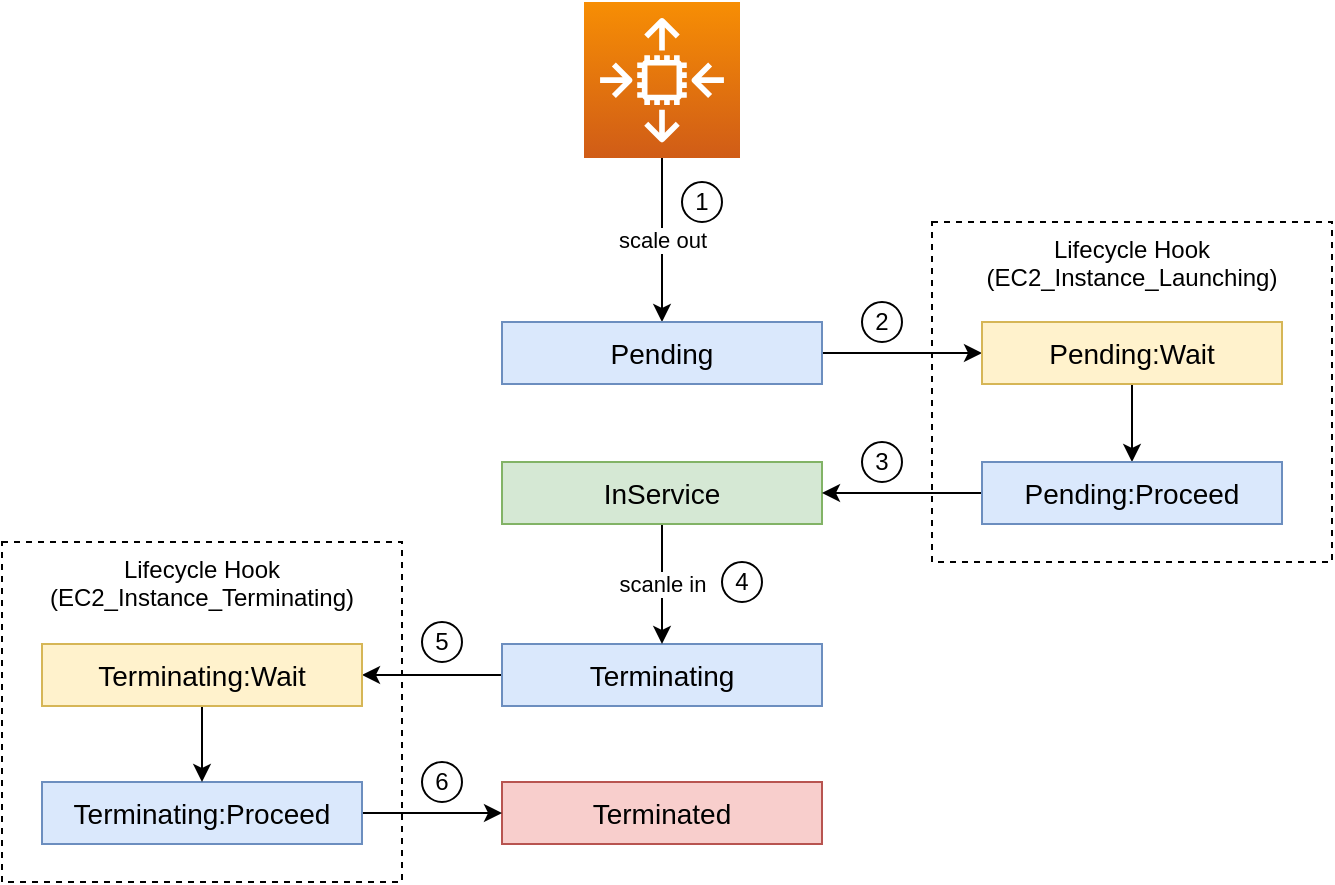 <mxfile version="21.5.1" type="device">
  <diagram name="Page-1" id="cKKAR5KbAFV18_qn8ZWi">
    <mxGraphModel dx="537" dy="573" grid="1" gridSize="10" guides="1" tooltips="1" connect="1" arrows="1" fold="1" page="1" pageScale="1" pageWidth="827" pageHeight="1169" math="0" shadow="0">
      <root>
        <mxCell id="0" />
        <mxCell id="1" parent="0" />
        <mxCell id="IkU8lw08QX-Zz79hLdik-12" value="scale out" style="edgeStyle=orthogonalEdgeStyle;rounded=0;orthogonalLoop=1;jettySize=auto;html=1;entryX=0.5;entryY=0;entryDx=0;entryDy=0;" edge="1" parent="1" source="IkU8lw08QX-Zz79hLdik-1" target="IkU8lw08QX-Zz79hLdik-2">
          <mxGeometry relative="1" as="geometry" />
        </mxCell>
        <mxCell id="IkU8lw08QX-Zz79hLdik-1" value="" style="sketch=0;points=[[0,0,0],[0.25,0,0],[0.5,0,0],[0.75,0,0],[1,0,0],[0,1,0],[0.25,1,0],[0.5,1,0],[0.75,1,0],[1,1,0],[0,0.25,0],[0,0.5,0],[0,0.75,0],[1,0.25,0],[1,0.5,0],[1,0.75,0]];outlineConnect=0;fontColor=#232F3E;gradientColor=#F78E04;gradientDirection=north;fillColor=#D05C17;strokeColor=#ffffff;dashed=0;verticalLabelPosition=bottom;verticalAlign=top;align=center;html=1;fontSize=12;fontStyle=0;aspect=fixed;shape=mxgraph.aws4.resourceIcon;resIcon=mxgraph.aws4.auto_scaling2;" vertex="1" parent="1">
          <mxGeometry x="401" y="170" width="78" height="78" as="geometry" />
        </mxCell>
        <mxCell id="IkU8lw08QX-Zz79hLdik-13" style="edgeStyle=orthogonalEdgeStyle;rounded=0;orthogonalLoop=1;jettySize=auto;html=1;entryX=0;entryY=0.5;entryDx=0;entryDy=0;" edge="1" parent="1" source="IkU8lw08QX-Zz79hLdik-2" target="IkU8lw08QX-Zz79hLdik-4">
          <mxGeometry relative="1" as="geometry" />
        </mxCell>
        <mxCell id="IkU8lw08QX-Zz79hLdik-2" value="Pending" style="rounded=0;whiteSpace=wrap;html=1;fontSize=14;fillColor=#dae8fc;strokeColor=#6c8ebf;" vertex="1" parent="1">
          <mxGeometry x="360" y="330" width="160" height="31" as="geometry" />
        </mxCell>
        <mxCell id="IkU8lw08QX-Zz79hLdik-19" style="edgeStyle=orthogonalEdgeStyle;rounded=0;orthogonalLoop=1;jettySize=auto;html=1;entryX=1;entryY=0.5;entryDx=0;entryDy=0;" edge="1" parent="1" source="IkU8lw08QX-Zz79hLdik-3" target="IkU8lw08QX-Zz79hLdik-17">
          <mxGeometry relative="1" as="geometry" />
        </mxCell>
        <mxCell id="IkU8lw08QX-Zz79hLdik-3" value="Terminating" style="rounded=0;whiteSpace=wrap;html=1;fontSize=14;fillColor=#dae8fc;strokeColor=#6c8ebf;" vertex="1" parent="1">
          <mxGeometry x="360" y="491" width="160" height="31" as="geometry" />
        </mxCell>
        <mxCell id="IkU8lw08QX-Zz79hLdik-14" style="edgeStyle=orthogonalEdgeStyle;rounded=0;orthogonalLoop=1;jettySize=auto;html=1;" edge="1" parent="1" source="IkU8lw08QX-Zz79hLdik-4" target="IkU8lw08QX-Zz79hLdik-11">
          <mxGeometry relative="1" as="geometry" />
        </mxCell>
        <mxCell id="IkU8lw08QX-Zz79hLdik-4" value="Pending:Wait" style="rounded=0;whiteSpace=wrap;html=1;fontSize=14;fillColor=#fff2cc;strokeColor=#d6b656;" vertex="1" parent="1">
          <mxGeometry x="600" y="330" width="150" height="31" as="geometry" />
        </mxCell>
        <mxCell id="IkU8lw08QX-Zz79hLdik-5" value="Terminated" style="rounded=0;whiteSpace=wrap;html=1;fontSize=14;fillColor=#f8cecc;strokeColor=#b85450;" vertex="1" parent="1">
          <mxGeometry x="360" y="560" width="160" height="31" as="geometry" />
        </mxCell>
        <mxCell id="IkU8lw08QX-Zz79hLdik-18" value="scanle in" style="edgeStyle=orthogonalEdgeStyle;rounded=0;orthogonalLoop=1;jettySize=auto;html=1;" edge="1" parent="1" source="IkU8lw08QX-Zz79hLdik-7" target="IkU8lw08QX-Zz79hLdik-3">
          <mxGeometry relative="1" as="geometry" />
        </mxCell>
        <mxCell id="IkU8lw08QX-Zz79hLdik-7" value="InService" style="rounded=0;whiteSpace=wrap;html=1;fontSize=14;fillColor=#d5e8d4;strokeColor=#82b366;" vertex="1" parent="1">
          <mxGeometry x="360" y="400" width="160" height="31" as="geometry" />
        </mxCell>
        <mxCell id="IkU8lw08QX-Zz79hLdik-15" style="edgeStyle=orthogonalEdgeStyle;rounded=0;orthogonalLoop=1;jettySize=auto;html=1;entryX=1;entryY=0.5;entryDx=0;entryDy=0;" edge="1" parent="1" source="IkU8lw08QX-Zz79hLdik-11" target="IkU8lw08QX-Zz79hLdik-7">
          <mxGeometry relative="1" as="geometry" />
        </mxCell>
        <mxCell id="IkU8lw08QX-Zz79hLdik-11" value="Pending:Proceed" style="rounded=0;whiteSpace=wrap;html=1;fontSize=14;fillColor=#dae8fc;strokeColor=#6c8ebf;" vertex="1" parent="1">
          <mxGeometry x="600" y="400" width="150" height="31" as="geometry" />
        </mxCell>
        <mxCell id="IkU8lw08QX-Zz79hLdik-20" style="edgeStyle=orthogonalEdgeStyle;rounded=0;orthogonalLoop=1;jettySize=auto;html=1;entryX=0;entryY=0.5;entryDx=0;entryDy=0;" edge="1" parent="1" source="IkU8lw08QX-Zz79hLdik-16" target="IkU8lw08QX-Zz79hLdik-5">
          <mxGeometry relative="1" as="geometry" />
        </mxCell>
        <mxCell id="IkU8lw08QX-Zz79hLdik-16" value="Terminating:Proceed" style="rounded=0;whiteSpace=wrap;html=1;fontSize=14;fillColor=#dae8fc;strokeColor=#6c8ebf;" vertex="1" parent="1">
          <mxGeometry x="130" y="560" width="160" height="31" as="geometry" />
        </mxCell>
        <mxCell id="IkU8lw08QX-Zz79hLdik-21" style="edgeStyle=orthogonalEdgeStyle;rounded=0;orthogonalLoop=1;jettySize=auto;html=1;entryX=0.5;entryY=0;entryDx=0;entryDy=0;" edge="1" parent="1" source="IkU8lw08QX-Zz79hLdik-17" target="IkU8lw08QX-Zz79hLdik-16">
          <mxGeometry relative="1" as="geometry" />
        </mxCell>
        <mxCell id="IkU8lw08QX-Zz79hLdik-17" value="Terminating:Wait" style="rounded=0;whiteSpace=wrap;html=1;fontSize=14;fillColor=#fff2cc;strokeColor=#d6b656;" vertex="1" parent="1">
          <mxGeometry x="130" y="491" width="160" height="31" as="geometry" />
        </mxCell>
        <mxCell id="IkU8lw08QX-Zz79hLdik-22" value="Lifecycle Hook&lt;br&gt;(EC2_Instance_Terminating)" style="rounded=0;whiteSpace=wrap;html=1;fillColor=none;dashed=1;verticalAlign=top;" vertex="1" parent="1">
          <mxGeometry x="110" y="440" width="200" height="170" as="geometry" />
        </mxCell>
        <mxCell id="IkU8lw08QX-Zz79hLdik-23" value="Lifecycle Hook&lt;br&gt;(EC2_Instance_Launching)" style="rounded=0;whiteSpace=wrap;html=1;fillColor=none;dashed=1;verticalAlign=top;" vertex="1" parent="1">
          <mxGeometry x="575" y="280" width="200" height="170" as="geometry" />
        </mxCell>
        <mxCell id="IkU8lw08QX-Zz79hLdik-25" value="1" style="ellipse;whiteSpace=wrap;html=1;aspect=fixed;" vertex="1" parent="1">
          <mxGeometry x="450" y="260" width="20" height="20" as="geometry" />
        </mxCell>
        <mxCell id="IkU8lw08QX-Zz79hLdik-26" value="2" style="ellipse;whiteSpace=wrap;html=1;aspect=fixed;" vertex="1" parent="1">
          <mxGeometry x="540" y="320" width="20" height="20" as="geometry" />
        </mxCell>
        <mxCell id="IkU8lw08QX-Zz79hLdik-27" value="3" style="ellipse;whiteSpace=wrap;html=1;aspect=fixed;" vertex="1" parent="1">
          <mxGeometry x="540" y="390" width="20" height="20" as="geometry" />
        </mxCell>
        <mxCell id="IkU8lw08QX-Zz79hLdik-28" value="4" style="ellipse;whiteSpace=wrap;html=1;aspect=fixed;" vertex="1" parent="1">
          <mxGeometry x="470" y="450" width="20" height="20" as="geometry" />
        </mxCell>
        <mxCell id="IkU8lw08QX-Zz79hLdik-29" value="5" style="ellipse;whiteSpace=wrap;html=1;aspect=fixed;" vertex="1" parent="1">
          <mxGeometry x="320" y="480" width="20" height="20" as="geometry" />
        </mxCell>
        <mxCell id="IkU8lw08QX-Zz79hLdik-30" value="6" style="ellipse;whiteSpace=wrap;html=1;aspect=fixed;" vertex="1" parent="1">
          <mxGeometry x="320" y="550" width="20" height="20" as="geometry" />
        </mxCell>
      </root>
    </mxGraphModel>
  </diagram>
</mxfile>
